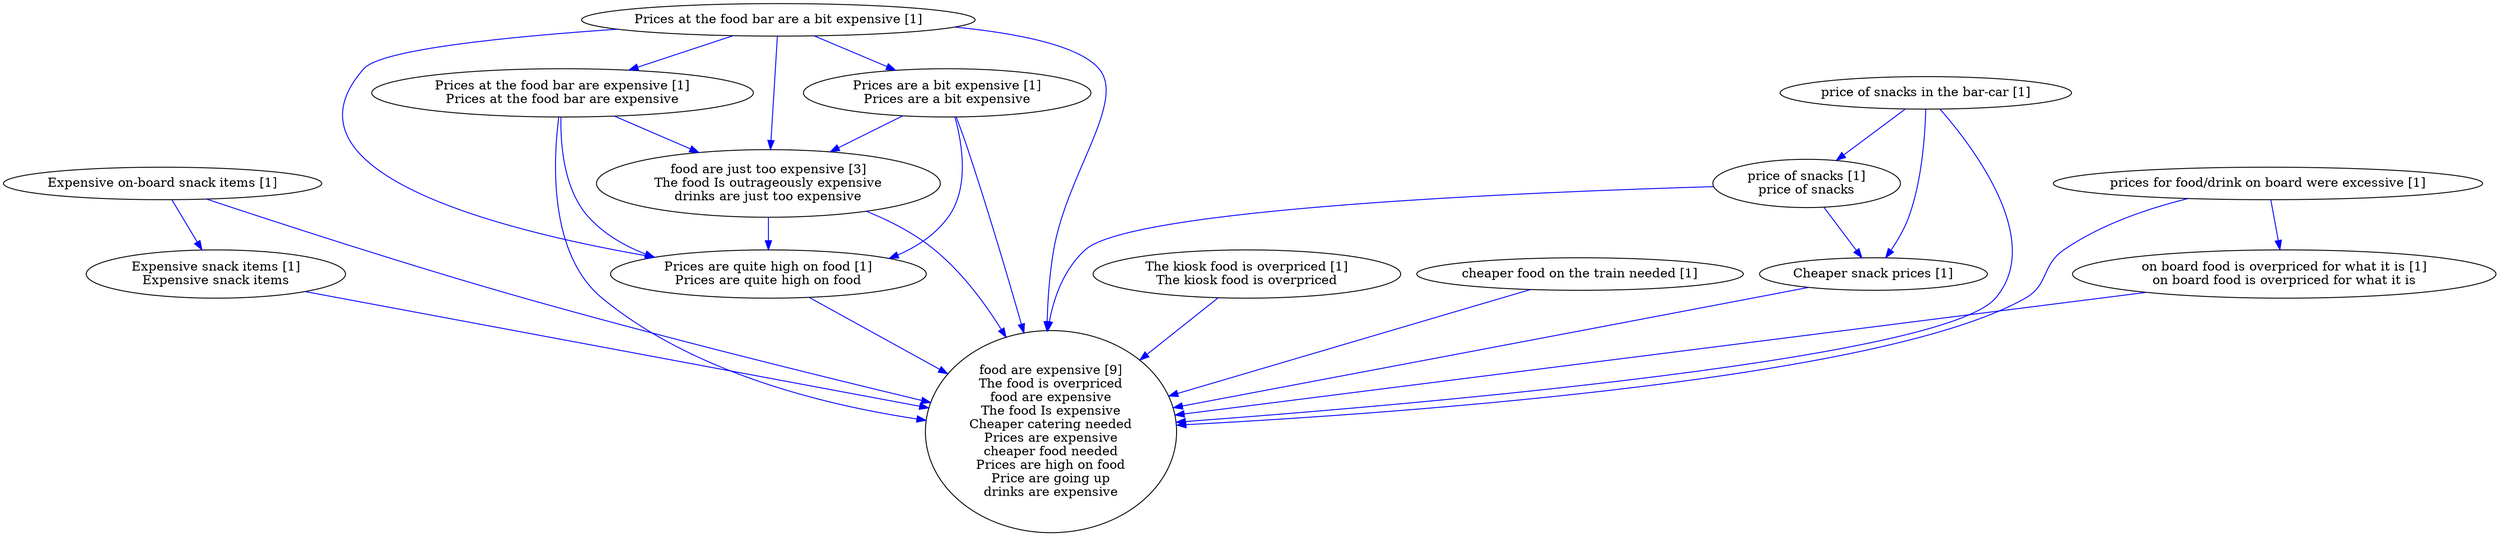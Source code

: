 digraph collapsedGraph {
"food are just too expensive [3]\nThe food Is outrageously expensive\ndrinks are just too expensive""food are expensive [9]\nThe food is overpriced\nfood are expensive\nThe food Is expensive\nCheaper catering needed\nPrices are expensive\ncheaper food needed\nPrices are high on food\nPrice are going up\ndrinks are expensive""Cheaper snack prices [1]""Expensive on-board snack items [1]""Expensive snack items [1]\nExpensive snack items""Prices are quite high on food [1]\nPrices are quite high on food""Prices at the food bar are a bit expensive [1]""Prices at the food bar are expensive [1]\nPrices at the food bar are expensive""Prices are a bit expensive [1]\nPrices are a bit expensive""The kiosk food is overpriced [1]\nThe kiosk food is overpriced""cheaper food on the train needed [1]""on board food is overpriced for what it is [1]\non board food is overpriced for what it is""price of snacks in the bar-car [1]""price of snacks [1]\nprice of snacks""prices for food/drink on board were excessive [1]""The kiosk food is overpriced [1]\nThe kiosk food is overpriced" -> "food are expensive [9]\nThe food is overpriced\nfood are expensive\nThe food Is expensive\nCheaper catering needed\nPrices are expensive\ncheaper food needed\nPrices are high on food\nPrice are going up\ndrinks are expensive" [color=blue]
"prices for food/drink on board were excessive [1]" -> "food are expensive [9]\nThe food is overpriced\nfood are expensive\nThe food Is expensive\nCheaper catering needed\nPrices are expensive\ncheaper food needed\nPrices are high on food\nPrice are going up\ndrinks are expensive" [color=blue]
"Prices are quite high on food [1]\nPrices are quite high on food" -> "food are expensive [9]\nThe food is overpriced\nfood are expensive\nThe food Is expensive\nCheaper catering needed\nPrices are expensive\ncheaper food needed\nPrices are high on food\nPrice are going up\ndrinks are expensive" [color=blue]
"cheaper food on the train needed [1]" -> "food are expensive [9]\nThe food is overpriced\nfood are expensive\nThe food Is expensive\nCheaper catering needed\nPrices are expensive\ncheaper food needed\nPrices are high on food\nPrice are going up\ndrinks are expensive" [color=blue]
"Cheaper snack prices [1]" -> "food are expensive [9]\nThe food is overpriced\nfood are expensive\nThe food Is expensive\nCheaper catering needed\nPrices are expensive\ncheaper food needed\nPrices are high on food\nPrice are going up\ndrinks are expensive" [color=blue]
"food are just too expensive [3]\nThe food Is outrageously expensive\ndrinks are just too expensive" -> "food are expensive [9]\nThe food is overpriced\nfood are expensive\nThe food Is expensive\nCheaper catering needed\nPrices are expensive\ncheaper food needed\nPrices are high on food\nPrice are going up\ndrinks are expensive" [color=blue]
"Prices are a bit expensive [1]\nPrices are a bit expensive" -> "food are expensive [9]\nThe food is overpriced\nfood are expensive\nThe food Is expensive\nCheaper catering needed\nPrices are expensive\ncheaper food needed\nPrices are high on food\nPrice are going up\ndrinks are expensive" [color=blue]
"Prices are a bit expensive [1]\nPrices are a bit expensive" -> "food are just too expensive [3]\nThe food Is outrageously expensive\ndrinks are just too expensive" [color=blue]
"prices for food/drink on board were excessive [1]" -> "on board food is overpriced for what it is [1]\non board food is overpriced for what it is" [color=blue]
"on board food is overpriced for what it is [1]\non board food is overpriced for what it is" -> "food are expensive [9]\nThe food is overpriced\nfood are expensive\nThe food Is expensive\nCheaper catering needed\nPrices are expensive\ncheaper food needed\nPrices are high on food\nPrice are going up\ndrinks are expensive" [color=blue]
"Prices at the food bar are expensive [1]\nPrices at the food bar are expensive" -> "Prices are quite high on food [1]\nPrices are quite high on food" [color=blue]
"price of snacks in the bar-car [1]" -> "food are expensive [9]\nThe food is overpriced\nfood are expensive\nThe food Is expensive\nCheaper catering needed\nPrices are expensive\ncheaper food needed\nPrices are high on food\nPrice are going up\ndrinks are expensive" [color=blue]
"Prices at the food bar are expensive [1]\nPrices at the food bar are expensive" -> "food are expensive [9]\nThe food is overpriced\nfood are expensive\nThe food Is expensive\nCheaper catering needed\nPrices are expensive\ncheaper food needed\nPrices are high on food\nPrice are going up\ndrinks are expensive" [color=blue]
"price of snacks in the bar-car [1]" -> "Cheaper snack prices [1]" [color=blue]
"Prices at the food bar are expensive [1]\nPrices at the food bar are expensive" -> "food are just too expensive [3]\nThe food Is outrageously expensive\ndrinks are just too expensive" [color=blue]
"Prices at the food bar are a bit expensive [1]" -> "food are expensive [9]\nThe food is overpriced\nfood are expensive\nThe food Is expensive\nCheaper catering needed\nPrices are expensive\ncheaper food needed\nPrices are high on food\nPrice are going up\ndrinks are expensive" [color=blue]
"price of snacks [1]\nprice of snacks" -> "food are expensive [9]\nThe food is overpriced\nfood are expensive\nThe food Is expensive\nCheaper catering needed\nPrices are expensive\ncheaper food needed\nPrices are high on food\nPrice are going up\ndrinks are expensive" [color=blue]
"Prices at the food bar are a bit expensive [1]" -> "food are just too expensive [3]\nThe food Is outrageously expensive\ndrinks are just too expensive" [color=blue]
"Expensive snack items [1]\nExpensive snack items" -> "food are expensive [9]\nThe food is overpriced\nfood are expensive\nThe food Is expensive\nCheaper catering needed\nPrices are expensive\ncheaper food needed\nPrices are high on food\nPrice are going up\ndrinks are expensive" [color=blue]
"price of snacks [1]\nprice of snacks" -> "Cheaper snack prices [1]" [color=blue]
"Expensive on-board snack items [1]" -> "food are expensive [9]\nThe food is overpriced\nfood are expensive\nThe food Is expensive\nCheaper catering needed\nPrices are expensive\ncheaper food needed\nPrices are high on food\nPrice are going up\ndrinks are expensive" [color=blue]
"food are just too expensive [3]\nThe food Is outrageously expensive\ndrinks are just too expensive" -> "Prices are quite high on food [1]\nPrices are quite high on food" [color=blue]
"Prices are a bit expensive [1]\nPrices are a bit expensive" -> "Prices are quite high on food [1]\nPrices are quite high on food" [color=blue]
"Prices at the food bar are a bit expensive [1]" -> "Prices are quite high on food [1]\nPrices are quite high on food" [color=blue]
"Expensive on-board snack items [1]" -> "Expensive snack items [1]\nExpensive snack items" [color=blue]
"Prices at the food bar are a bit expensive [1]" -> "Prices at the food bar are expensive [1]\nPrices at the food bar are expensive" [color=blue]
"Prices at the food bar are a bit expensive [1]" -> "Prices are a bit expensive [1]\nPrices are a bit expensive" [color=blue]
"price of snacks in the bar-car [1]" -> "price of snacks [1]\nprice of snacks" [color=blue]
}